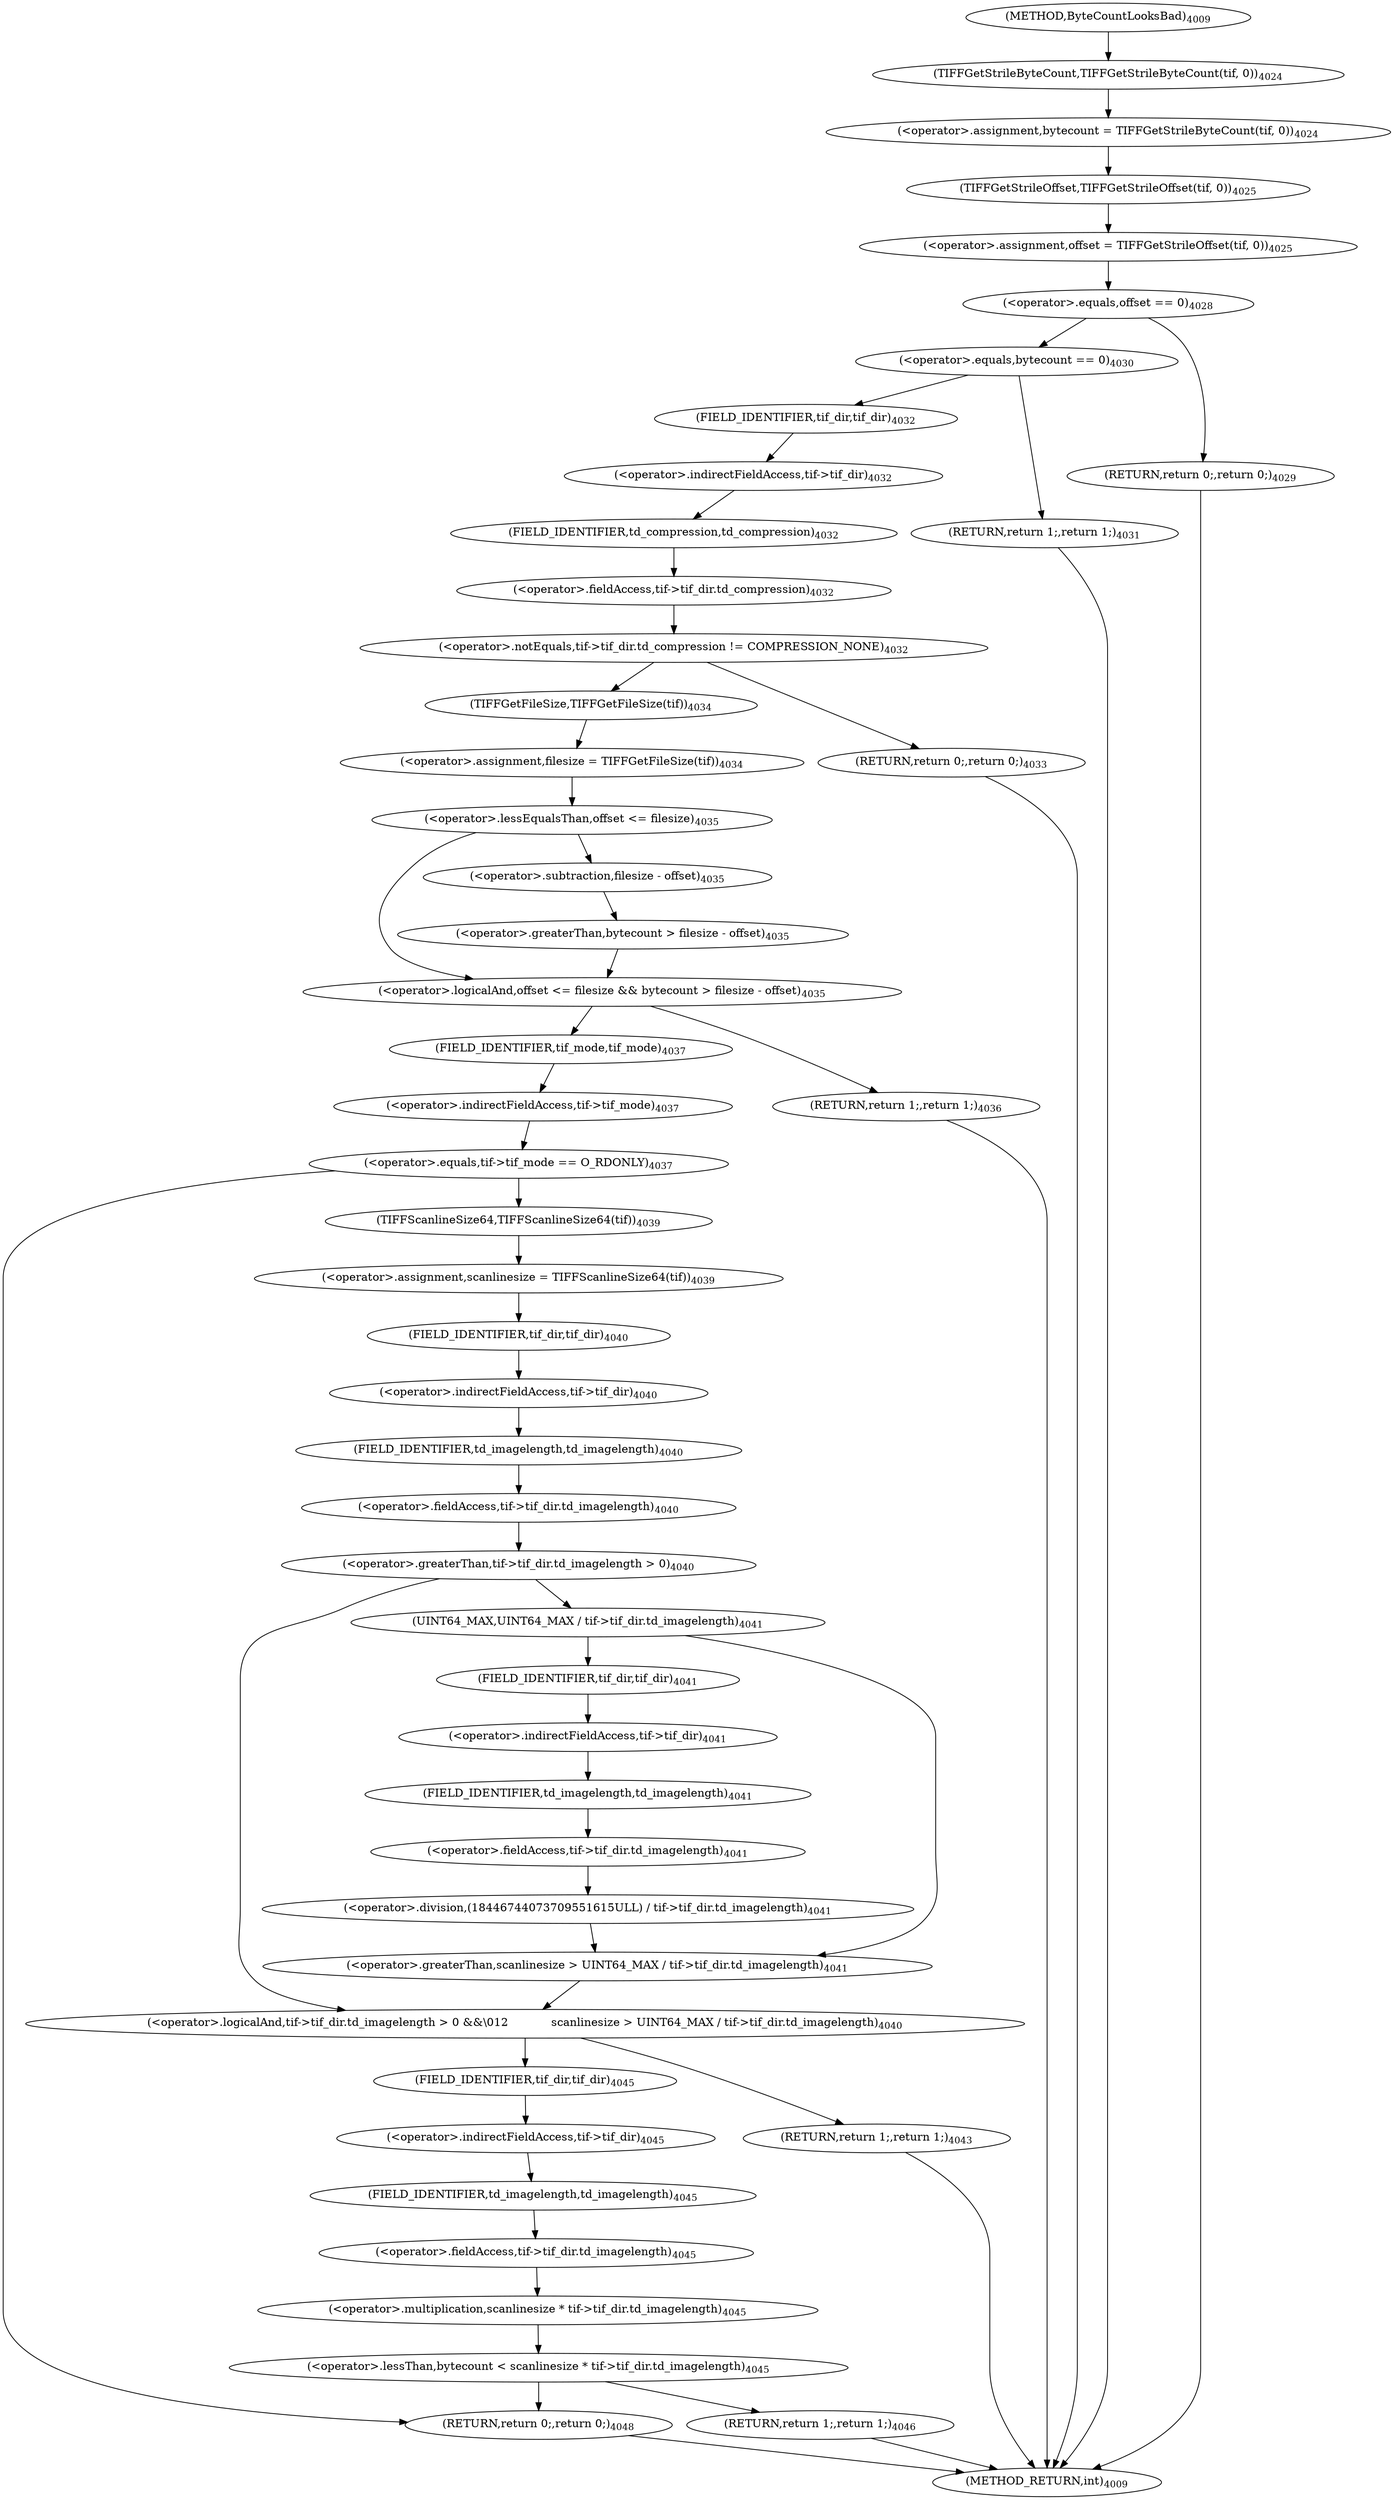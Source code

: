 digraph "ByteCountLooksBad" {  
"88274" [label = <(&lt;operator&gt;.assignment,bytecount = TIFFGetStrileByteCount(tif, 0))<SUB>4024</SUB>> ]
"88280" [label = <(&lt;operator&gt;.assignment,offset = TIFFGetStrileOffset(tif, 0))<SUB>4025</SUB>> ]
"88311" [label = <(&lt;operator&gt;.assignment,filesize = TIFFGetFileSize(tif))<SUB>4034</SUB>> ]
"88376" [label = <(RETURN,return 0;,return 0;)<SUB>4048</SUB>> ]
"88276" [label = <(TIFFGetStrileByteCount,TIFFGetStrileByteCount(tif, 0))<SUB>4024</SUB>> ]
"88282" [label = <(TIFFGetStrileOffset,TIFFGetStrileOffset(tif, 0))<SUB>4025</SUB>> ]
"88287" [label = <(&lt;operator&gt;.equals,offset == 0)<SUB>4028</SUB>> ]
"88294" [label = <(&lt;operator&gt;.equals,bytecount == 0)<SUB>4030</SUB>> ]
"88301" [label = <(&lt;operator&gt;.notEquals,tif-&gt;tif_dir.td_compression != COMPRESSION_NONE)<SUB>4032</SUB>> ]
"88313" [label = <(TIFFGetFileSize,TIFFGetFileSize(tif))<SUB>4034</SUB>> ]
"88316" [label = <(&lt;operator&gt;.logicalAnd,offset &lt;= filesize &amp;&amp; bytecount &gt; filesize - offset)<SUB>4035</SUB>> ]
"88329" [label = <(&lt;operator&gt;.equals,tif-&gt;tif_mode == O_RDONLY)<SUB>4037</SUB>> ]
"88291" [label = <(RETURN,return 0;,return 0;)<SUB>4029</SUB>> ]
"88298" [label = <(RETURN,return 1;,return 1;)<SUB>4031</SUB>> ]
"88302" [label = <(&lt;operator&gt;.fieldAccess,tif-&gt;tif_dir.td_compression)<SUB>4032</SUB>> ]
"88309" [label = <(RETURN,return 0;,return 0;)<SUB>4033</SUB>> ]
"88317" [label = <(&lt;operator&gt;.lessEqualsThan,offset &lt;= filesize)<SUB>4035</SUB>> ]
"88320" [label = <(&lt;operator&gt;.greaterThan,bytecount &gt; filesize - offset)<SUB>4035</SUB>> ]
"88326" [label = <(RETURN,return 1;,return 1;)<SUB>4036</SUB>> ]
"88330" [label = <(&lt;operator&gt;.indirectFieldAccess,tif-&gt;tif_mode)<SUB>4037</SUB>> ]
"88336" [label = <(&lt;operator&gt;.assignment,scanlinesize = TIFFScanlineSize64(tif))<SUB>4039</SUB>> ]
"88303" [label = <(&lt;operator&gt;.indirectFieldAccess,tif-&gt;tif_dir)<SUB>4032</SUB>> ]
"88306" [label = <(FIELD_IDENTIFIER,td_compression,td_compression)<SUB>4032</SUB>> ]
"88322" [label = <(&lt;operator&gt;.subtraction,filesize - offset)<SUB>4035</SUB>> ]
"88332" [label = <(FIELD_IDENTIFIER,tif_mode,tif_mode)<SUB>4037</SUB>> ]
"88338" [label = <(TIFFScanlineSize64,TIFFScanlineSize64(tif))<SUB>4039</SUB>> ]
"88341" [label = <(&lt;operator&gt;.logicalAnd,tif-&gt;tif_dir.td_imagelength &gt; 0 &amp;&amp;\012            scanlinesize &gt; UINT64_MAX / tif-&gt;tif_dir.td_imagelength)<SUB>4040</SUB>> ]
"88364" [label = <(&lt;operator&gt;.lessThan,bytecount &lt; scanlinesize * tif-&gt;tif_dir.td_imagelength)<SUB>4045</SUB>> ]
"88305" [label = <(FIELD_IDENTIFIER,tif_dir,tif_dir)<SUB>4032</SUB>> ]
"88342" [label = <(&lt;operator&gt;.greaterThan,tif-&gt;tif_dir.td_imagelength &gt; 0)<SUB>4040</SUB>> ]
"88349" [label = <(&lt;operator&gt;.greaterThan,scanlinesize &gt; UINT64_MAX / tif-&gt;tif_dir.td_imagelength)<SUB>4041</SUB>> ]
"88361" [label = <(RETURN,return 1;,return 1;)<SUB>4043</SUB>> ]
"88366" [label = <(&lt;operator&gt;.multiplication,scanlinesize * tif-&gt;tif_dir.td_imagelength)<SUB>4045</SUB>> ]
"88374" [label = <(RETURN,return 1;,return 1;)<SUB>4046</SUB>> ]
"88343" [label = <(&lt;operator&gt;.fieldAccess,tif-&gt;tif_dir.td_imagelength)<SUB>4040</SUB>> ]
"88351" [label = <(UINT64_MAX,UINT64_MAX / tif-&gt;tif_dir.td_imagelength)<SUB>4041</SUB>> ]
"88368" [label = <(&lt;operator&gt;.fieldAccess,tif-&gt;tif_dir.td_imagelength)<SUB>4045</SUB>> ]
"88344" [label = <(&lt;operator&gt;.indirectFieldAccess,tif-&gt;tif_dir)<SUB>4040</SUB>> ]
"88347" [label = <(FIELD_IDENTIFIER,td_imagelength,td_imagelength)<SUB>4040</SUB>> ]
"88369" [label = <(&lt;operator&gt;.indirectFieldAccess,tif-&gt;tif_dir)<SUB>4045</SUB>> ]
"88372" [label = <(FIELD_IDENTIFIER,td_imagelength,td_imagelength)<SUB>4045</SUB>> ]
"88346" [label = <(FIELD_IDENTIFIER,tif_dir,tif_dir)<SUB>4040</SUB>> ]
"88353" [label = <(&lt;operator&gt;.division,(18446744073709551615ULL) / tif-&gt;tif_dir.td_imagelength)<SUB>4041</SUB>> ]
"88371" [label = <(FIELD_IDENTIFIER,tif_dir,tif_dir)<SUB>4045</SUB>> ]
"88355" [label = <(&lt;operator&gt;.fieldAccess,tif-&gt;tif_dir.td_imagelength)<SUB>4041</SUB>> ]
"88356" [label = <(&lt;operator&gt;.indirectFieldAccess,tif-&gt;tif_dir)<SUB>4041</SUB>> ]
"88359" [label = <(FIELD_IDENTIFIER,td_imagelength,td_imagelength)<SUB>4041</SUB>> ]
"88358" [label = <(FIELD_IDENTIFIER,tif_dir,tif_dir)<SUB>4041</SUB>> ]
"88270" [label = <(METHOD,ByteCountLooksBad)<SUB>4009</SUB>> ]
"88378" [label = <(METHOD_RETURN,int)<SUB>4009</SUB>> ]
  "88274" -> "88282" 
  "88280" -> "88287" 
  "88311" -> "88317" 
  "88376" -> "88378" 
  "88276" -> "88274" 
  "88282" -> "88280" 
  "88287" -> "88291" 
  "88287" -> "88294" 
  "88294" -> "88298" 
  "88294" -> "88305" 
  "88301" -> "88309" 
  "88301" -> "88313" 
  "88313" -> "88311" 
  "88316" -> "88326" 
  "88316" -> "88332" 
  "88329" -> "88338" 
  "88329" -> "88376" 
  "88291" -> "88378" 
  "88298" -> "88378" 
  "88302" -> "88301" 
  "88309" -> "88378" 
  "88317" -> "88316" 
  "88317" -> "88322" 
  "88320" -> "88316" 
  "88326" -> "88378" 
  "88330" -> "88329" 
  "88336" -> "88346" 
  "88303" -> "88306" 
  "88306" -> "88302" 
  "88322" -> "88320" 
  "88332" -> "88330" 
  "88338" -> "88336" 
  "88341" -> "88361" 
  "88341" -> "88371" 
  "88364" -> "88374" 
  "88364" -> "88376" 
  "88305" -> "88303" 
  "88342" -> "88341" 
  "88342" -> "88351" 
  "88349" -> "88341" 
  "88361" -> "88378" 
  "88366" -> "88364" 
  "88374" -> "88378" 
  "88343" -> "88342" 
  "88351" -> "88349" 
  "88351" -> "88358" 
  "88368" -> "88366" 
  "88344" -> "88347" 
  "88347" -> "88343" 
  "88369" -> "88372" 
  "88372" -> "88368" 
  "88346" -> "88344" 
  "88353" -> "88349" 
  "88371" -> "88369" 
  "88355" -> "88353" 
  "88356" -> "88359" 
  "88359" -> "88355" 
  "88358" -> "88356" 
  "88270" -> "88276" 
}
